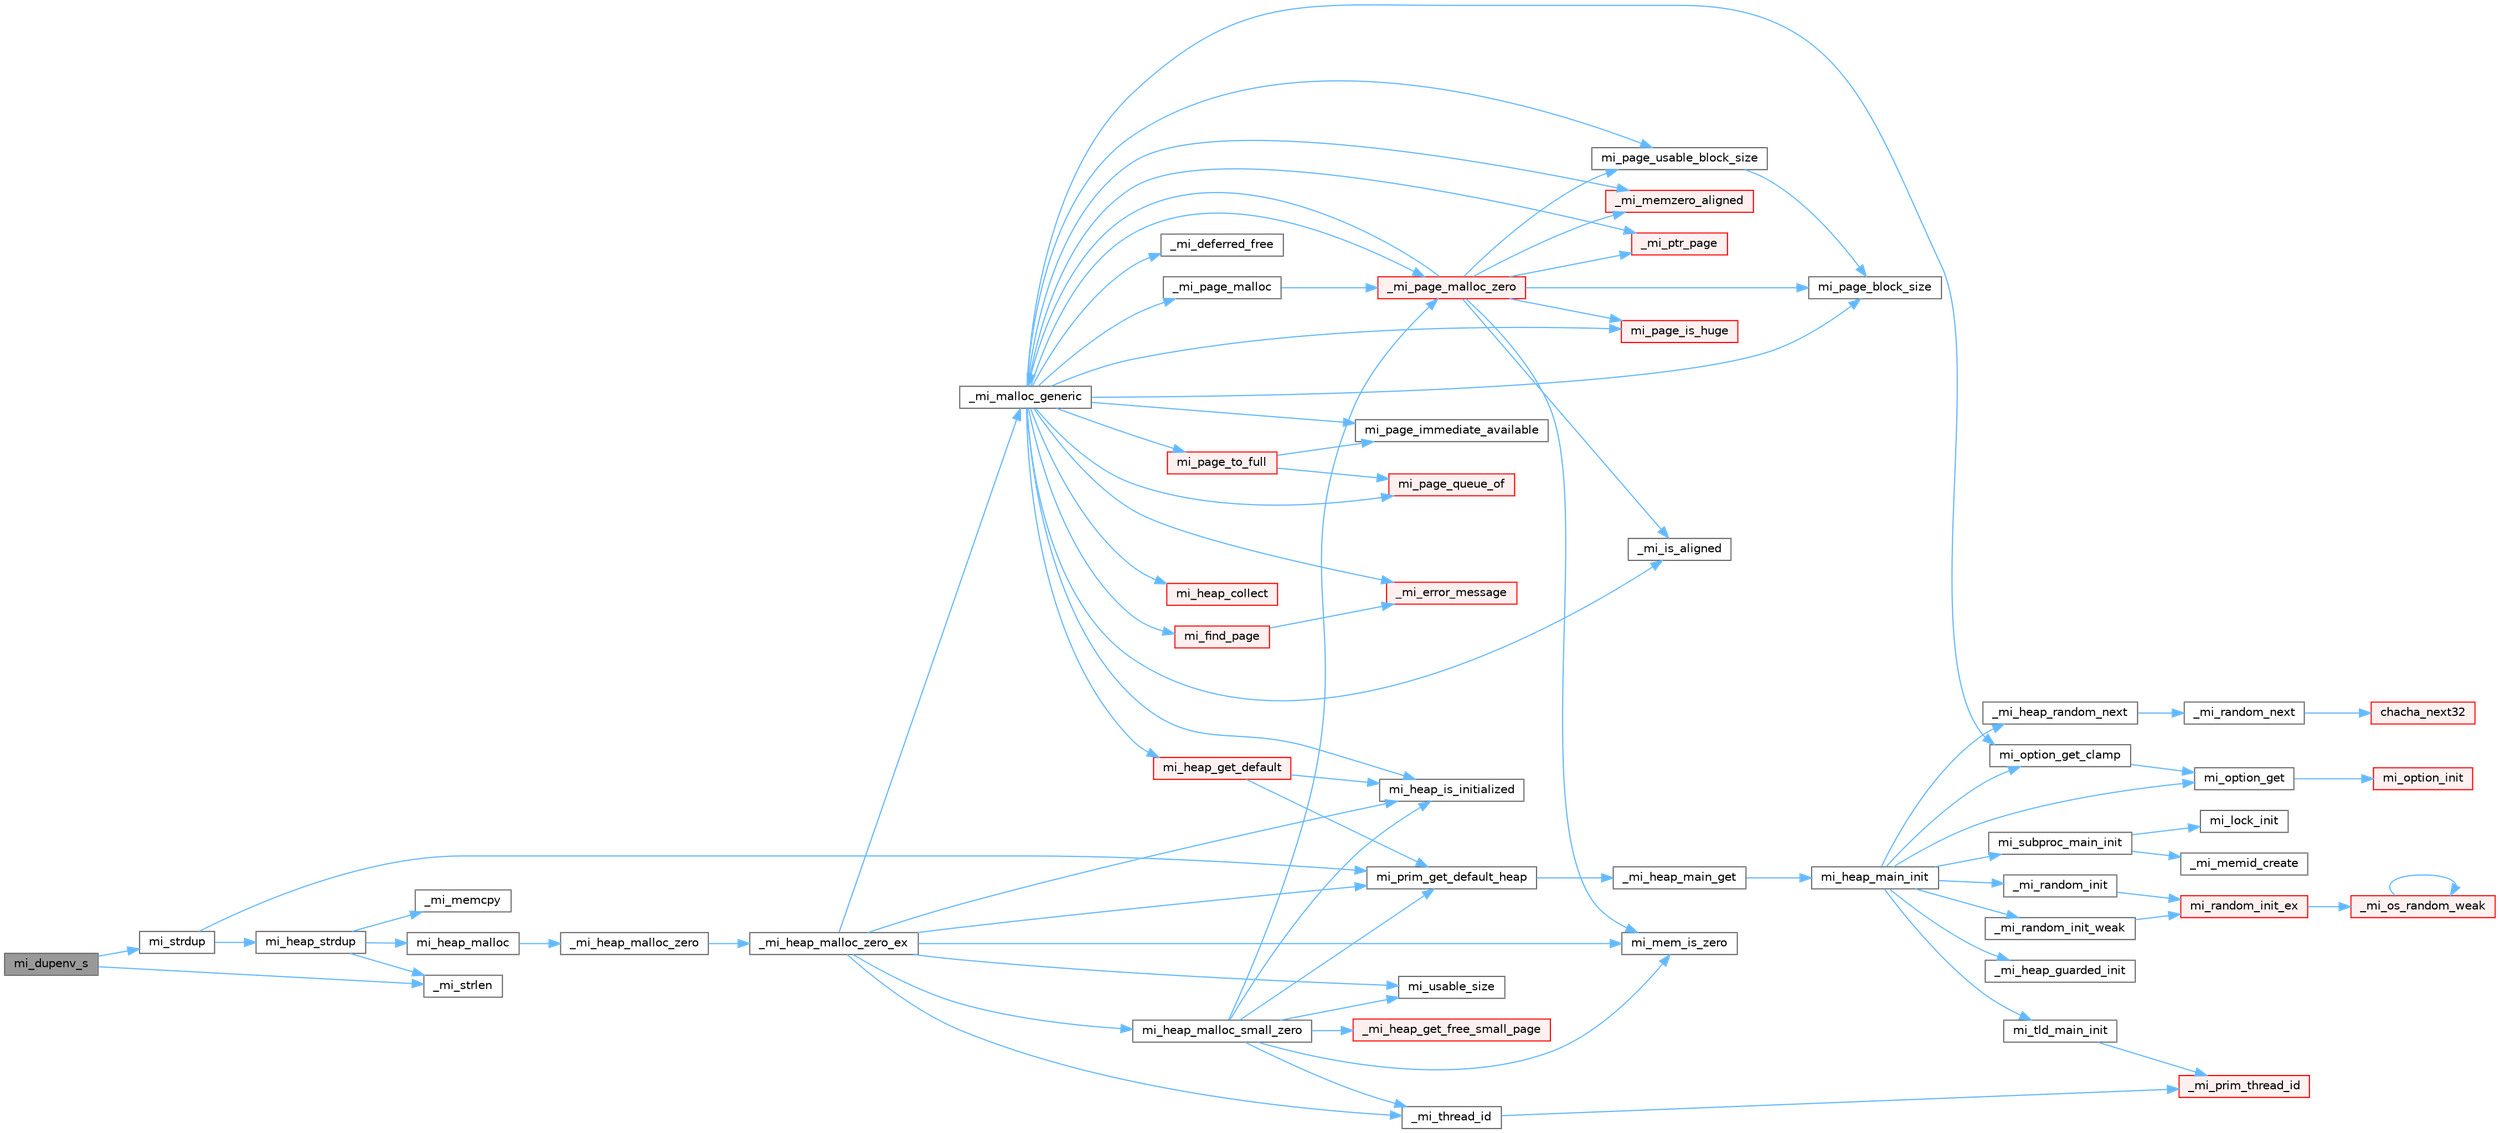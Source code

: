 digraph "mi_dupenv_s"
{
 // LATEX_PDF_SIZE
  bgcolor="transparent";
  edge [fontname=Helvetica,fontsize=10,labelfontname=Helvetica,labelfontsize=10];
  node [fontname=Helvetica,fontsize=10,shape=box,height=0.2,width=0.4];
  rankdir="LR";
  Node1 [id="Node000001",label="mi_dupenv_s",height=0.2,width=0.4,color="gray40", fillcolor="grey60", style="filled", fontcolor="black",tooltip=" "];
  Node1 -> Node2 [id="edge1_Node000001_Node000002",color="steelblue1",style="solid",tooltip=" "];
  Node2 [id="Node000002",label="_mi_strlen",height=0.2,width=0.4,color="grey40", fillcolor="white", style="filled",URL="$libc_8c.html#a70fc9bbb723b024221706d118be42bfc",tooltip=" "];
  Node1 -> Node3 [id="edge2_Node000001_Node000003",color="steelblue1",style="solid",tooltip=" "];
  Node3 [id="Node000003",label="mi_strdup",height=0.2,width=0.4,color="grey40", fillcolor="white", style="filled",URL="$group__malloc.html#ga245ac90ebc2cfdd17de599e5fea59889",tooltip=" "];
  Node3 -> Node4 [id="edge3_Node000003_Node000004",color="steelblue1",style="solid",tooltip=" "];
  Node4 [id="Node000004",label="mi_heap_strdup",height=0.2,width=0.4,color="grey40", fillcolor="white", style="filled",URL="$group__heap.html#ga5754e09ccc51dd6bc73885bb6ea21b7a",tooltip=" "];
  Node4 -> Node5 [id="edge4_Node000004_Node000005",color="steelblue1",style="solid",tooltip=" "];
  Node5 [id="Node000005",label="_mi_memcpy",height=0.2,width=0.4,color="grey40", fillcolor="white", style="filled",URL="$_e_a_s_t_l_2packages_2mimalloc_2include_2mimalloc_2internal_8h.html#aced8405f24c39af46117066bb1633924",tooltip=" "];
  Node4 -> Node2 [id="edge5_Node000004_Node000002",color="steelblue1",style="solid",tooltip=" "];
  Node4 -> Node6 [id="edge6_Node000004_Node000006",color="steelblue1",style="solid",tooltip=" "];
  Node6 [id="Node000006",label="mi_heap_malloc",height=0.2,width=0.4,color="grey40", fillcolor="white", style="filled",URL="$group__heap.html#gab374e206c7034e0d899fb934e4f4a863",tooltip=" "];
  Node6 -> Node7 [id="edge7_Node000006_Node000007",color="steelblue1",style="solid",tooltip=" "];
  Node7 [id="Node000007",label="_mi_heap_malloc_zero",height=0.2,width=0.4,color="grey40", fillcolor="white", style="filled",URL="$alloc_8c.html#a4f6dd9bc8d4e47e98566ee77883d703e",tooltip=" "];
  Node7 -> Node8 [id="edge8_Node000007_Node000008",color="steelblue1",style="solid",tooltip=" "];
  Node8 [id="Node000008",label="_mi_heap_malloc_zero_ex",height=0.2,width=0.4,color="grey40", fillcolor="white", style="filled",URL="$alloc_8c.html#a834d11c48c89145e6844b786afa5b7f1",tooltip=" "];
  Node8 -> Node9 [id="edge9_Node000008_Node000009",color="steelblue1",style="solid",tooltip=" "];
  Node9 [id="Node000009",label="_mi_malloc_generic",height=0.2,width=0.4,color="grey40", fillcolor="white", style="filled",URL="$page_8c.html#adcb79462f17b2e37218412f941269aa7",tooltip=" "];
  Node9 -> Node10 [id="edge10_Node000009_Node000010",color="steelblue1",style="solid",tooltip=" "];
  Node10 [id="Node000010",label="_mi_deferred_free",height=0.2,width=0.4,color="grey40", fillcolor="white", style="filled",URL="$_e_a_s_t_l_2packages_2mimalloc_2include_2mimalloc_2internal_8h.html#aede81c520000cbb08ad669e096c94d51",tooltip=" "];
  Node9 -> Node11 [id="edge11_Node000009_Node000011",color="steelblue1",style="solid",tooltip=" "];
  Node11 [id="Node000011",label="_mi_error_message",height=0.2,width=0.4,color="red", fillcolor="#FFF0F0", style="filled",URL="$options_8c.html#a2bebc073bcaac71658e57bb260c2e426",tooltip=" "];
  Node9 -> Node47 [id="edge12_Node000009_Node000047",color="steelblue1",style="solid",tooltip=" "];
  Node47 [id="Node000047",label="_mi_is_aligned",height=0.2,width=0.4,color="grey40", fillcolor="white", style="filled",URL="$_e_a_s_t_l_2packages_2mimalloc_2include_2mimalloc_2internal_8h.html#ad446ae4d82cbdbd78dfbe46fa2330555",tooltip=" "];
  Node9 -> Node48 [id="edge13_Node000009_Node000048",color="steelblue1",style="solid",tooltip=" "];
  Node48 [id="Node000048",label="_mi_memzero_aligned",height=0.2,width=0.4,color="red", fillcolor="#FFF0F0", style="filled",URL="$_e_a_s_t_l_2packages_2mimalloc_2include_2mimalloc_2internal_8h.html#aa1d3beee9d492fc175ac2584e50fd8ea",tooltip=" "];
  Node9 -> Node51 [id="edge14_Node000009_Node000051",color="steelblue1",style="solid",tooltip=" "];
  Node51 [id="Node000051",label="_mi_page_malloc",height=0.2,width=0.4,color="grey40", fillcolor="white", style="filled",URL="$alloc_8c.html#a97c32575c2b27f4dc75af2429c45819d",tooltip=" "];
  Node51 -> Node52 [id="edge15_Node000051_Node000052",color="steelblue1",style="solid",tooltip=" "];
  Node52 [id="Node000052",label="_mi_page_malloc_zero",height=0.2,width=0.4,color="red", fillcolor="#FFF0F0", style="filled",URL="$alloc_8c.html#afd278f60e743bee5d9df559422f3455b",tooltip=" "];
  Node52 -> Node47 [id="edge16_Node000052_Node000047",color="steelblue1",style="solid",tooltip=" "];
  Node52 -> Node9 [id="edge17_Node000052_Node000009",color="steelblue1",style="solid",tooltip=" "];
  Node52 -> Node48 [id="edge18_Node000052_Node000048",color="steelblue1",style="solid",tooltip=" "];
  Node52 -> Node59 [id="edge19_Node000052_Node000059",color="steelblue1",style="solid",tooltip=" "];
  Node59 [id="Node000059",label="_mi_ptr_page",height=0.2,width=0.4,color="red", fillcolor="#FFF0F0", style="filled",URL="$_e_a_s_t_l_2packages_2mimalloc_2include_2mimalloc_2internal_8h.html#acd84a462a2045538d19ecc56e6cc29f6",tooltip=" "];
  Node52 -> Node76 [id="edge20_Node000052_Node000076",color="steelblue1",style="solid",tooltip=" "];
  Node76 [id="Node000076",label="mi_mem_is_zero",height=0.2,width=0.4,color="grey40", fillcolor="white", style="filled",URL="$_e_a_s_t_l_2packages_2mimalloc_2include_2mimalloc_2internal_8h.html#a8391ae55dd6885bd38593f740fd349a4",tooltip=" "];
  Node52 -> Node74 [id="edge21_Node000052_Node000074",color="steelblue1",style="solid",tooltip=" "];
  Node74 [id="Node000074",label="mi_page_block_size",height=0.2,width=0.4,color="grey40", fillcolor="white", style="filled",URL="$_e_a_s_t_l_2packages_2mimalloc_2include_2mimalloc_2internal_8h.html#a6134893990c1f09da2b40092ceecc780",tooltip=" "];
  Node52 -> Node77 [id="edge22_Node000052_Node000077",color="steelblue1",style="solid",tooltip=" "];
  Node77 [id="Node000077",label="mi_page_is_huge",height=0.2,width=0.4,color="red", fillcolor="#FFF0F0", style="filled",URL="$_e_a_s_t_l_2packages_2mimalloc_2include_2mimalloc_2internal_8h.html#aebe1b18846bd3fc16de5b52cd2250bec",tooltip=" "];
  Node52 -> Node80 [id="edge23_Node000052_Node000080",color="steelblue1",style="solid",tooltip=" "];
  Node80 [id="Node000080",label="mi_page_usable_block_size",height=0.2,width=0.4,color="grey40", fillcolor="white", style="filled",URL="$_e_a_s_t_l_2packages_2mimalloc_2include_2mimalloc_2internal_8h.html#a432abca03d059a7d40d8d39617afc8f7",tooltip=" "];
  Node80 -> Node74 [id="edge24_Node000080_Node000074",color="steelblue1",style="solid",tooltip=" "];
  Node9 -> Node52 [id="edge25_Node000009_Node000052",color="steelblue1",style="solid",tooltip=" "];
  Node9 -> Node59 [id="edge26_Node000009_Node000059",color="steelblue1",style="solid",tooltip=" "];
  Node9 -> Node84 [id="edge27_Node000009_Node000084",color="steelblue1",style="solid",tooltip=" "];
  Node84 [id="Node000084",label="mi_find_page",height=0.2,width=0.4,color="red", fillcolor="#FFF0F0", style="filled",URL="$page_8c.html#aeaa06e36da1cb82dbf0f99e7742ecff8",tooltip=" "];
  Node84 -> Node11 [id="edge28_Node000084_Node000011",color="steelblue1",style="solid",tooltip=" "];
  Node9 -> Node396 [id="edge29_Node000009_Node000396",color="steelblue1",style="solid",tooltip=" "];
  Node396 [id="Node000396",label="mi_heap_collect",height=0.2,width=0.4,color="red", fillcolor="#FFF0F0", style="filled",URL="$group__heap.html#ga7922f7495cde30b1984d0e6072419298",tooltip="Release outstanding resources in a specific heap."];
  Node9 -> Node408 [id="edge30_Node000009_Node000408",color="steelblue1",style="solid",tooltip=" "];
  Node408 [id="Node000408",label="mi_heap_get_default",height=0.2,width=0.4,color="red", fillcolor="#FFF0F0", style="filled",URL="$group__heap.html#ga14c667a6e2c5d28762d8cb7d4e057909",tooltip=" "];
  Node408 -> Node398 [id="edge31_Node000408_Node000398",color="steelblue1",style="solid",tooltip=" "];
  Node398 [id="Node000398",label="mi_heap_is_initialized",height=0.2,width=0.4,color="grey40", fillcolor="white", style="filled",URL="$_e_a_s_t_l_2packages_2mimalloc_2include_2mimalloc_2internal_8h.html#a320c7d8a15c57974d3b105558a2a55e6",tooltip=" "];
  Node408 -> Node311 [id="edge32_Node000408_Node000311",color="steelblue1",style="solid",tooltip=" "];
  Node311 [id="Node000311",label="mi_prim_get_default_heap",height=0.2,width=0.4,color="grey40", fillcolor="white", style="filled",URL="$prim_8h.html#a986e62564728229db3ccecbd6e97fd98",tooltip=" "];
  Node311 -> Node312 [id="edge33_Node000311_Node000312",color="steelblue1",style="solid",tooltip=" "];
  Node312 [id="Node000312",label="_mi_heap_main_get",height=0.2,width=0.4,color="grey40", fillcolor="white", style="filled",URL="$_e_a_s_t_l_2packages_2mimalloc_2src_2init_8c.html#a1feeb4148fb048caf23361152895a55c",tooltip=" "];
  Node312 -> Node313 [id="edge34_Node000312_Node000313",color="steelblue1",style="solid",tooltip=" "];
  Node313 [id="Node000313",label="mi_heap_main_init",height=0.2,width=0.4,color="grey40", fillcolor="white", style="filled",URL="$_e_a_s_t_l_2packages_2mimalloc_2src_2init_8c.html#a5d8b12ae7942ecf3eb4e8ffd313a263a",tooltip=" "];
  Node313 -> Node314 [id="edge35_Node000313_Node000314",color="steelblue1",style="solid",tooltip=" "];
  Node314 [id="Node000314",label="_mi_heap_guarded_init",height=0.2,width=0.4,color="grey40", fillcolor="white", style="filled",URL="$_e_a_s_t_l_2packages_2mimalloc_2src_2init_8c.html#a70e3672a1e08dcb5e7e311d403693394",tooltip=" "];
  Node313 -> Node86 [id="edge36_Node000313_Node000086",color="steelblue1",style="solid",tooltip=" "];
  Node86 [id="Node000086",label="_mi_heap_random_next",height=0.2,width=0.4,color="grey40", fillcolor="white", style="filled",URL="$heap_8c.html#a68ddb5f2c595ea9d4e8d450342b4713c",tooltip=" "];
  Node86 -> Node87 [id="edge37_Node000086_Node000087",color="steelblue1",style="solid",tooltip=" "];
  Node87 [id="Node000087",label="_mi_random_next",height=0.2,width=0.4,color="grey40", fillcolor="white", style="filled",URL="$random_8c.html#ae7c0ab020aad85edd43240680cc4f76e",tooltip=" "];
  Node87 -> Node88 [id="edge38_Node000087_Node000088",color="steelblue1",style="solid",tooltip=" "];
  Node88 [id="Node000088",label="chacha_next32",height=0.2,width=0.4,color="red", fillcolor="#FFF0F0", style="filled",URL="$random_8c.html#aee994349e65d0c17afc5f058382e4987",tooltip=" "];
  Node313 -> Node315 [id="edge39_Node000313_Node000315",color="steelblue1",style="solid",tooltip=" "];
  Node315 [id="Node000315",label="_mi_random_init",height=0.2,width=0.4,color="grey40", fillcolor="white", style="filled",URL="$random_8c.html#aca9dc8a900f1b727e326063778b2eee1",tooltip=" "];
  Node315 -> Node316 [id="edge40_Node000315_Node000316",color="steelblue1",style="solid",tooltip=" "];
  Node316 [id="Node000316",label="mi_random_init_ex",height=0.2,width=0.4,color="red", fillcolor="#FFF0F0", style="filled",URL="$random_8c.html#ab23662b29a587205a8f597fa5a2e1de6",tooltip=" "];
  Node316 -> Node317 [id="edge41_Node000316_Node000317",color="steelblue1",style="solid",tooltip=" "];
  Node317 [id="Node000317",label="_mi_os_random_weak",height=0.2,width=0.4,color="red", fillcolor="#FFF0F0", style="filled",URL="$random_8c.html#a85bf7bbd920b6b6afb84fea419ec3392",tooltip=" "];
  Node317 -> Node317 [id="edge42_Node000317_Node000317",color="steelblue1",style="solid",tooltip=" "];
  Node313 -> Node324 [id="edge43_Node000313_Node000324",color="steelblue1",style="solid",tooltip=" "];
  Node324 [id="Node000324",label="_mi_random_init_weak",height=0.2,width=0.4,color="grey40", fillcolor="white", style="filled",URL="$random_8c.html#a6bfdbdbf180aa56ff5697e0f2e3ca49a",tooltip=" "];
  Node324 -> Node316 [id="edge44_Node000324_Node000316",color="steelblue1",style="solid",tooltip=" "];
  Node313 -> Node14 [id="edge45_Node000313_Node000014",color="steelblue1",style="solid",tooltip=" "];
  Node14 [id="Node000014",label="mi_option_get",height=0.2,width=0.4,color="grey40", fillcolor="white", style="filled",URL="$group__options.html#ga7e8af195cc81d3fa64ccf2662caa565a",tooltip=" "];
  Node14 -> Node15 [id="edge46_Node000014_Node000015",color="steelblue1",style="solid",tooltip=" "];
  Node15 [id="Node000015",label="mi_option_init",height=0.2,width=0.4,color="red", fillcolor="#FFF0F0", style="filled",URL="$options_8c.html#a61970c5b942f29a5dea8a39742421cfe",tooltip=" "];
  Node313 -> Node249 [id="edge47_Node000313_Node000249",color="steelblue1",style="solid",tooltip=" "];
  Node249 [id="Node000249",label="mi_option_get_clamp",height=0.2,width=0.4,color="grey40", fillcolor="white", style="filled",URL="$group__options.html#ga96ad9c406338bd314cfe878cfc9bf723",tooltip=" "];
  Node249 -> Node14 [id="edge48_Node000249_Node000014",color="steelblue1",style="solid",tooltip=" "];
  Node313 -> Node325 [id="edge49_Node000313_Node000325",color="steelblue1",style="solid",tooltip=" "];
  Node325 [id="Node000325",label="mi_subproc_main_init",height=0.2,width=0.4,color="grey40", fillcolor="white", style="filled",URL="$_e_a_s_t_l_2packages_2mimalloc_2src_2init_8c.html#a51b6f4fa5d8cbde3881bf41e2a9d7a73",tooltip=" "];
  Node325 -> Node230 [id="edge50_Node000325_Node000230",color="steelblue1",style="solid",tooltip=" "];
  Node230 [id="Node000230",label="_mi_memid_create",height=0.2,width=0.4,color="grey40", fillcolor="white", style="filled",URL="$_e_a_s_t_l_2packages_2mimalloc_2include_2mimalloc_2internal_8h.html#a666352100ead3b22c4cd8ac803b1b1f8",tooltip=" "];
  Node325 -> Node326 [id="edge51_Node000325_Node000326",color="steelblue1",style="solid",tooltip=" "];
  Node326 [id="Node000326",label="mi_lock_init",height=0.2,width=0.4,color="grey40", fillcolor="white", style="filled",URL="$_e_a_s_t_l_2packages_2mimalloc_2include_2mimalloc_2atomic_8h.html#a0aad6b1ce67a3a8f2c712d86cadc125e",tooltip=" "];
  Node313 -> Node327 [id="edge52_Node000313_Node000327",color="steelblue1",style="solid",tooltip=" "];
  Node327 [id="Node000327",label="mi_tld_main_init",height=0.2,width=0.4,color="grey40", fillcolor="white", style="filled",URL="$_e_a_s_t_l_2packages_2mimalloc_2src_2init_8c.html#a5b314759773d0dc745240cdf90e7f1b0",tooltip=" "];
  Node327 -> Node29 [id="edge53_Node000327_Node000029",color="steelblue1",style="solid",tooltip=" "];
  Node29 [id="Node000029",label="_mi_prim_thread_id",height=0.2,width=0.4,color="red", fillcolor="#FFF0F0", style="filled",URL="$prim_8h.html#a3875c92cbb791d0a7c69bc1fd2df6804",tooltip=" "];
  Node9 -> Node398 [id="edge54_Node000009_Node000398",color="steelblue1",style="solid",tooltip=" "];
  Node9 -> Node249 [id="edge55_Node000009_Node000249",color="steelblue1",style="solid",tooltip=" "];
  Node9 -> Node74 [id="edge56_Node000009_Node000074",color="steelblue1",style="solid",tooltip=" "];
  Node9 -> Node111 [id="edge57_Node000009_Node000111",color="steelblue1",style="solid",tooltip=" "];
  Node111 [id="Node000111",label="mi_page_immediate_available",height=0.2,width=0.4,color="grey40", fillcolor="white", style="filled",URL="$_e_a_s_t_l_2packages_2mimalloc_2include_2mimalloc_2internal_8h.html#a87596f606325115ec4f43046dfd3d64a",tooltip=" "];
  Node9 -> Node77 [id="edge58_Node000009_Node000077",color="steelblue1",style="solid",tooltip=" "];
  Node9 -> Node270 [id="edge59_Node000009_Node000270",color="steelblue1",style="solid",tooltip=" "];
  Node270 [id="Node000270",label="mi_page_queue_of",height=0.2,width=0.4,color="red", fillcolor="#FFF0F0", style="filled",URL="$page-queue_8c.html#a59942bb22e34833289b85a5c70d81f97",tooltip=" "];
  Node9 -> Node388 [id="edge60_Node000009_Node000388",color="steelblue1",style="solid",tooltip=" "];
  Node388 [id="Node000388",label="mi_page_to_full",height=0.2,width=0.4,color="red", fillcolor="#FFF0F0", style="filled",URL="$page_8c.html#afb25978212749e522404ee1f2dd1a6d4",tooltip=" "];
  Node388 -> Node111 [id="edge61_Node000388_Node000111",color="steelblue1",style="solid",tooltip=" "];
  Node388 -> Node270 [id="edge62_Node000388_Node000270",color="steelblue1",style="solid",tooltip=" "];
  Node9 -> Node80 [id="edge63_Node000009_Node000080",color="steelblue1",style="solid",tooltip=" "];
  Node8 -> Node28 [id="edge64_Node000008_Node000028",color="steelblue1",style="solid",tooltip=" "];
  Node28 [id="Node000028",label="_mi_thread_id",height=0.2,width=0.4,color="grey40", fillcolor="white", style="filled",URL="$_e_a_s_t_l_2packages_2mimalloc_2src_2init_8c.html#a43068a36d7dea6ccf1e3558a27e22993",tooltip=" "];
  Node28 -> Node29 [id="edge65_Node000028_Node000029",color="steelblue1",style="solid",tooltip=" "];
  Node8 -> Node398 [id="edge66_Node000008_Node000398",color="steelblue1",style="solid",tooltip=" "];
  Node8 -> Node454 [id="edge67_Node000008_Node000454",color="steelblue1",style="solid",tooltip=" "];
  Node454 [id="Node000454",label="mi_heap_malloc_small_zero",height=0.2,width=0.4,color="grey40", fillcolor="white", style="filled",URL="$alloc_8c.html#aab0e350e54f352e66a6e8e161ac1cfbb",tooltip=" "];
  Node454 -> Node455 [id="edge68_Node000454_Node000455",color="steelblue1",style="solid",tooltip=" "];
  Node455 [id="Node000455",label="_mi_heap_get_free_small_page",height=0.2,width=0.4,color="red", fillcolor="#FFF0F0", style="filled",URL="$_e_a_s_t_l_2packages_2mimalloc_2include_2mimalloc_2internal_8h.html#a5ab9d8fb17d6213eb9789008e8d69ac1",tooltip=" "];
  Node454 -> Node52 [id="edge69_Node000454_Node000052",color="steelblue1",style="solid",tooltip=" "];
  Node454 -> Node28 [id="edge70_Node000454_Node000028",color="steelblue1",style="solid",tooltip=" "];
  Node454 -> Node398 [id="edge71_Node000454_Node000398",color="steelblue1",style="solid",tooltip=" "];
  Node454 -> Node76 [id="edge72_Node000454_Node000076",color="steelblue1",style="solid",tooltip=" "];
  Node454 -> Node311 [id="edge73_Node000454_Node000311",color="steelblue1",style="solid",tooltip=" "];
  Node454 -> Node456 [id="edge74_Node000454_Node000456",color="steelblue1",style="solid",tooltip=" "];
  Node456 [id="Node000456",label="mi_usable_size",height=0.2,width=0.4,color="grey40", fillcolor="white", style="filled",URL="$group__extended.html#ga089c859d9eddc5f9b4bd946cd53cebee",tooltip=" "];
  Node8 -> Node76 [id="edge75_Node000008_Node000076",color="steelblue1",style="solid",tooltip=" "];
  Node8 -> Node311 [id="edge76_Node000008_Node000311",color="steelblue1",style="solid",tooltip=" "];
  Node8 -> Node456 [id="edge77_Node000008_Node000456",color="steelblue1",style="solid",tooltip=" "];
  Node3 -> Node311 [id="edge78_Node000003_Node000311",color="steelblue1",style="solid",tooltip=" "];
}
